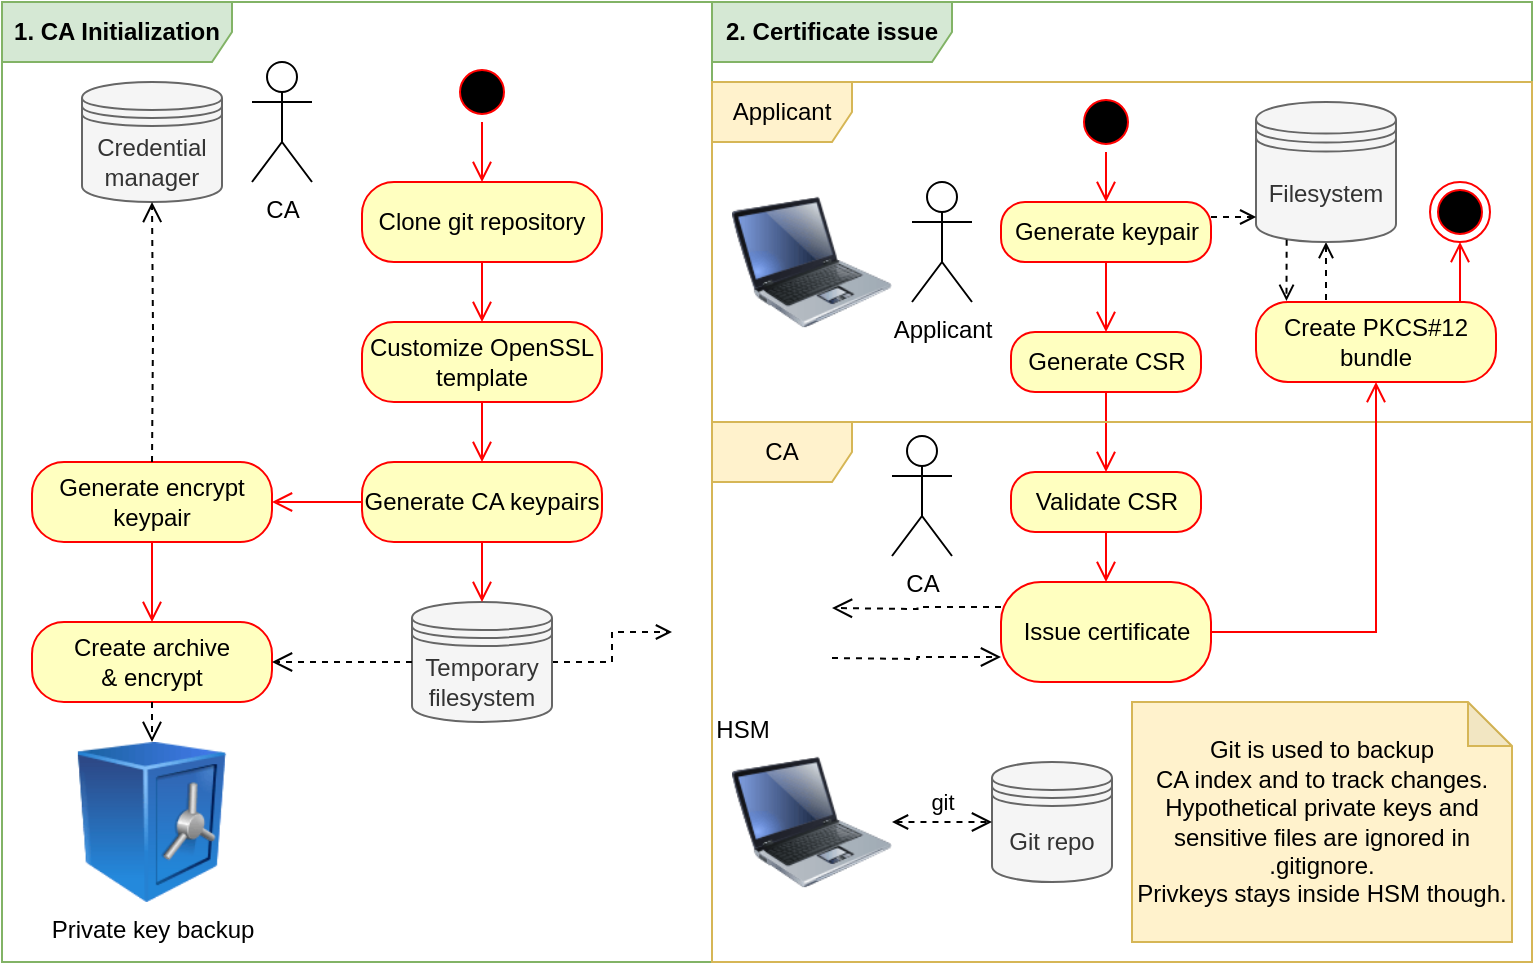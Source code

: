 <mxfile version="22.0.2" type="device">
  <diagram name="Stránka-1" id="wUL4Im43vhcqDSN6cocj">
    <mxGraphModel dx="880" dy="444" grid="1" gridSize="10" guides="1" tooltips="1" connect="1" arrows="1" fold="1" page="1" pageScale="1" pageWidth="827" pageHeight="1169" background="#ffffff" math="0" shadow="0">
      <root>
        <mxCell id="0" />
        <mxCell id="1" parent="0" />
        <mxCell id="LaXR58Pfmp0eDh65b5v8-32" value="1. CA Initialization" style="shape=umlFrame;whiteSpace=wrap;html=1;pointerEvents=0;width=115;height=30;fontStyle=1;fillColor=#d5e8d4;strokeColor=#82b366;" parent="1" vertex="1">
          <mxGeometry x="65" y="20" width="355" height="480" as="geometry" />
        </mxCell>
        <mxCell id="LaXR58Pfmp0eDh65b5v8-2" value="" style="edgeStyle=orthogonalEdgeStyle;html=1;verticalAlign=bottom;endArrow=open;endSize=8;strokeColor=#ff0000;rounded=0;entryX=0.5;entryY=0;entryDx=0;entryDy=0;exitX=0.5;exitY=1;exitDx=0;exitDy=0;" parent="1" source="LaXR58Pfmp0eDh65b5v8-7" target="LaXR58Pfmp0eDh65b5v8-3" edge="1">
          <mxGeometry relative="1" as="geometry">
            <mxPoint x="305" y="140" as="targetPoint" />
          </mxGeometry>
        </mxCell>
        <mxCell id="LaXR58Pfmp0eDh65b5v8-3" value="Customize OpenSSL template" style="rounded=1;whiteSpace=wrap;html=1;arcSize=40;fontColor=#000000;fillColor=#ffffc0;strokeColor=#ff0000;" parent="1" vertex="1">
          <mxGeometry x="245" y="180" width="120" height="40" as="geometry" />
        </mxCell>
        <mxCell id="LaXR58Pfmp0eDh65b5v8-4" value="" style="edgeStyle=orthogonalEdgeStyle;html=1;verticalAlign=bottom;endArrow=open;endSize=8;strokeColor=#ff0000;rounded=0;entryX=0.5;entryY=0;entryDx=0;entryDy=0;" parent="1" source="LaXR58Pfmp0eDh65b5v8-3" target="LaXR58Pfmp0eDh65b5v8-5" edge="1">
          <mxGeometry relative="1" as="geometry">
            <mxPoint x="305" y="240" as="targetPoint" />
          </mxGeometry>
        </mxCell>
        <mxCell id="LaXR58Pfmp0eDh65b5v8-5" value="Generate CA keypairs" style="rounded=1;whiteSpace=wrap;html=1;arcSize=40;fontColor=#000000;fillColor=#ffffc0;strokeColor=#ff0000;" parent="1" vertex="1">
          <mxGeometry x="245" y="250" width="120" height="40" as="geometry" />
        </mxCell>
        <mxCell id="LaXR58Pfmp0eDh65b5v8-31" style="edgeStyle=orthogonalEdgeStyle;rounded=0;orthogonalLoop=1;jettySize=auto;html=1;entryX=0;entryY=0.5;entryDx=0;entryDy=0;dashed=1;endArrow=open;endFill=0;" parent="1" source="LaXR58Pfmp0eDh65b5v8-6" target="LaXR58Pfmp0eDh65b5v8-30" edge="1">
          <mxGeometry relative="1" as="geometry" />
        </mxCell>
        <mxCell id="LaXR58Pfmp0eDh65b5v8-6" value="&lt;div&gt;Temporary&lt;/div&gt;filesystem" style="shape=datastore;whiteSpace=wrap;html=1;fillColor=#f5f5f5;fontColor=#333333;strokeColor=#666666;" parent="1" vertex="1">
          <mxGeometry x="270" y="320" width="70" height="60" as="geometry" />
        </mxCell>
        <mxCell id="LaXR58Pfmp0eDh65b5v8-7" value="Clone git repository" style="rounded=1;whiteSpace=wrap;html=1;arcSize=40;fontColor=#000000;fillColor=#ffffc0;strokeColor=#ff0000;" parent="1" vertex="1">
          <mxGeometry x="245" y="110" width="120" height="40" as="geometry" />
        </mxCell>
        <mxCell id="LaXR58Pfmp0eDh65b5v8-9" value="" style="edgeStyle=orthogonalEdgeStyle;html=1;verticalAlign=bottom;endArrow=open;endSize=8;strokeColor=#ff0000;rounded=0;entryX=0.5;entryY=0;entryDx=0;entryDy=0;exitX=0.5;exitY=1;exitDx=0;exitDy=0;" parent="1" source="LaXR58Pfmp0eDh65b5v8-5" target="LaXR58Pfmp0eDh65b5v8-6" edge="1">
          <mxGeometry relative="1" as="geometry">
            <mxPoint x="315" y="260" as="targetPoint" />
            <mxPoint x="315" y="230" as="sourcePoint" />
          </mxGeometry>
        </mxCell>
        <mxCell id="LaXR58Pfmp0eDh65b5v8-10" value="" style="ellipse;html=1;shape=startState;fillColor=#000000;strokeColor=#ff0000;" parent="1" vertex="1">
          <mxGeometry x="290" y="50" width="30" height="30" as="geometry" />
        </mxCell>
        <mxCell id="LaXR58Pfmp0eDh65b5v8-11" value="" style="edgeStyle=orthogonalEdgeStyle;html=1;verticalAlign=bottom;endArrow=open;endSize=8;strokeColor=#ff0000;rounded=0;entryX=0.5;entryY=0;entryDx=0;entryDy=0;" parent="1" source="LaXR58Pfmp0eDh65b5v8-10" target="LaXR58Pfmp0eDh65b5v8-7" edge="1">
          <mxGeometry relative="1" as="geometry">
            <mxPoint x="305" y="140" as="targetPoint" />
          </mxGeometry>
        </mxCell>
        <mxCell id="LaXR58Pfmp0eDh65b5v8-20" value="Generate encrypt keypair" style="rounded=1;whiteSpace=wrap;html=1;arcSize=40;fontColor=#000000;fillColor=#ffffc0;strokeColor=#ff0000;" parent="1" vertex="1">
          <mxGeometry x="80" y="250" width="120" height="40" as="geometry" />
        </mxCell>
        <mxCell id="LaXR58Pfmp0eDh65b5v8-22" value="Create archive &lt;br&gt;&amp;amp; encrypt" style="rounded=1;whiteSpace=wrap;html=1;arcSize=40;fontColor=#000000;fillColor=#ffffc0;strokeColor=#ff0000;" parent="1" vertex="1">
          <mxGeometry x="80" y="330" width="120" height="40" as="geometry" />
        </mxCell>
        <mxCell id="LaXR58Pfmp0eDh65b5v8-23" value="" style="edgeStyle=orthogonalEdgeStyle;html=1;verticalAlign=bottom;endArrow=open;endSize=8;strokeColor=#000000;rounded=0;entryX=1;entryY=0.5;entryDx=0;entryDy=0;exitX=0;exitY=0.5;exitDx=0;exitDy=0;dashed=1;" parent="1" source="LaXR58Pfmp0eDh65b5v8-6" target="LaXR58Pfmp0eDh65b5v8-22" edge="1">
          <mxGeometry relative="1" as="geometry">
            <mxPoint x="315" y="330" as="targetPoint" />
            <mxPoint x="315" y="300" as="sourcePoint" />
          </mxGeometry>
        </mxCell>
        <mxCell id="LaXR58Pfmp0eDh65b5v8-24" value="" style="edgeStyle=orthogonalEdgeStyle;html=1;verticalAlign=bottom;endArrow=open;endSize=8;strokeColor=#ff0000;rounded=0;entryX=1;entryY=0.5;entryDx=0;entryDy=0;exitX=0;exitY=0.5;exitDx=0;exitDy=0;" parent="1" source="LaXR58Pfmp0eDh65b5v8-5" target="LaXR58Pfmp0eDh65b5v8-20" edge="1">
          <mxGeometry relative="1" as="geometry">
            <mxPoint x="210" y="360" as="targetPoint" />
            <mxPoint x="280" y="360" as="sourcePoint" />
          </mxGeometry>
        </mxCell>
        <mxCell id="LaXR58Pfmp0eDh65b5v8-25" value="" style="edgeStyle=orthogonalEdgeStyle;html=1;verticalAlign=bottom;endArrow=open;endSize=8;strokeColor=#ff0000;rounded=0;entryX=0.5;entryY=0;entryDx=0;entryDy=0;exitX=0.5;exitY=1;exitDx=0;exitDy=0;" parent="1" source="LaXR58Pfmp0eDh65b5v8-20" target="LaXR58Pfmp0eDh65b5v8-22" edge="1">
          <mxGeometry relative="1" as="geometry">
            <mxPoint x="210" y="280" as="targetPoint" />
            <mxPoint x="255" y="280" as="sourcePoint" />
          </mxGeometry>
        </mxCell>
        <mxCell id="LaXR58Pfmp0eDh65b5v8-27" value="" style="edgeStyle=orthogonalEdgeStyle;html=1;verticalAlign=bottom;endArrow=open;endSize=8;strokeColor=#000000;rounded=0;exitX=0.5;exitY=1;exitDx=0;exitDy=0;dashed=1;entryX=0.5;entryY=0;entryDx=0;entryDy=0;" parent="1" source="LaXR58Pfmp0eDh65b5v8-22" target="LaXR58Pfmp0eDh65b5v8-29" edge="1">
          <mxGeometry relative="1" as="geometry">
            <mxPoint x="140" y="420" as="targetPoint" />
            <mxPoint x="280" y="360" as="sourcePoint" />
          </mxGeometry>
        </mxCell>
        <mxCell id="LaXR58Pfmp0eDh65b5v8-29" value="Private key backup" style="image;html=1;image=img/lib/clip_art/finance/Safe_128x128.png" parent="1" vertex="1">
          <mxGeometry x="100" y="390" width="80" height="80" as="geometry" />
        </mxCell>
        <mxCell id="LaXR58Pfmp0eDh65b5v8-33" value="2. Certificate issue" style="shape=umlFrame;whiteSpace=wrap;html=1;pointerEvents=0;width=120;height=30;fontStyle=1;fillColor=#d5e8d4;strokeColor=#82b366;" parent="1" vertex="1">
          <mxGeometry x="420" y="20" width="410" height="480" as="geometry" />
        </mxCell>
        <mxCell id="LaXR58Pfmp0eDh65b5v8-36" value="" style="image;html=1;image=img/lib/clip_art/computers/Laptop_128x128.png" parent="1" vertex="1">
          <mxGeometry x="430" y="110" width="80" height="80" as="geometry" />
        </mxCell>
        <mxCell id="LaXR58Pfmp0eDh65b5v8-37" value="" style="ellipse;html=1;shape=startState;fillColor=#000000;strokeColor=#ff0000;" parent="1" vertex="1">
          <mxGeometry x="602" y="65" width="30" height="30" as="geometry" />
        </mxCell>
        <mxCell id="LaXR58Pfmp0eDh65b5v8-38" value="" style="edgeStyle=orthogonalEdgeStyle;html=1;verticalAlign=bottom;endArrow=open;endSize=8;strokeColor=#ff0000;rounded=0;entryX=0.5;entryY=0;entryDx=0;entryDy=0;" parent="1" source="LaXR58Pfmp0eDh65b5v8-37" target="LaXR58Pfmp0eDh65b5v8-57" edge="1">
          <mxGeometry relative="1" as="geometry">
            <mxPoint x="667" y="170" as="targetPoint" />
            <mxPoint x="617" y="95" as="sourcePoint" />
          </mxGeometry>
        </mxCell>
        <mxCell id="LaXR58Pfmp0eDh65b5v8-39" value="Generate CSR" style="rounded=1;whiteSpace=wrap;html=1;arcSize=40;fontColor=#000000;fillColor=#ffffc0;strokeColor=#ff0000;" parent="1" vertex="1">
          <mxGeometry x="569.5" y="185" width="95" height="30" as="geometry" />
        </mxCell>
        <mxCell id="LaXR58Pfmp0eDh65b5v8-40" value="Applicant" style="shape=umlActor;verticalLabelPosition=bottom;verticalAlign=top;html=1;" parent="1" vertex="1">
          <mxGeometry x="520" y="110" width="30" height="60" as="geometry" />
        </mxCell>
        <mxCell id="LaXR58Pfmp0eDh65b5v8-46" value="CA" style="shape=umlActor;verticalLabelPosition=bottom;verticalAlign=top;html=1;" parent="1" vertex="1">
          <mxGeometry x="190" y="50" width="30" height="60" as="geometry" />
        </mxCell>
        <mxCell id="LaXR58Pfmp0eDh65b5v8-47" value="Applicant" style="shape=umlFrame;whiteSpace=wrap;html=1;pointerEvents=0;width=70;height=30;fillColor=#fff2cc;strokeColor=#d6b656;" parent="1" vertex="1">
          <mxGeometry x="420" y="60" width="410" height="170" as="geometry" />
        </mxCell>
        <mxCell id="LaXR58Pfmp0eDh65b5v8-48" value="Validate CSR" style="rounded=1;whiteSpace=wrap;html=1;arcSize=40;fontColor=#000000;fillColor=#ffffc0;strokeColor=#ff0000;" parent="1" vertex="1">
          <mxGeometry x="569.5" y="255" width="95" height="30" as="geometry" />
        </mxCell>
        <mxCell id="LaXR58Pfmp0eDh65b5v8-49" value="" style="edgeStyle=orthogonalEdgeStyle;html=1;verticalAlign=bottom;endArrow=open;endSize=8;strokeColor=#ff0000;rounded=0;entryX=0.5;entryY=0;entryDx=0;entryDy=0;exitX=0.5;exitY=1;exitDx=0;exitDy=0;" parent="1" source="LaXR58Pfmp0eDh65b5v8-39" target="LaXR58Pfmp0eDh65b5v8-48" edge="1">
          <mxGeometry relative="1" as="geometry">
            <mxPoint x="627" y="240" as="targetPoint" />
            <mxPoint x="627" y="210" as="sourcePoint" />
          </mxGeometry>
        </mxCell>
        <mxCell id="LaXR58Pfmp0eDh65b5v8-50" value="Issue certificate" style="rounded=1;whiteSpace=wrap;html=1;arcSize=40;fontColor=#000000;fillColor=#ffffc0;strokeColor=#ff0000;" parent="1" vertex="1">
          <mxGeometry x="564.5" y="310" width="105" height="50" as="geometry" />
        </mxCell>
        <mxCell id="LaXR58Pfmp0eDh65b5v8-51" value="" style="edgeStyle=orthogonalEdgeStyle;html=1;verticalAlign=bottom;endArrow=open;endSize=8;strokeColor=#ff0000;rounded=0;entryX=0.5;entryY=0;entryDx=0;entryDy=0;exitX=0.5;exitY=1;exitDx=0;exitDy=0;" parent="1" source="LaXR58Pfmp0eDh65b5v8-48" target="LaXR58Pfmp0eDh65b5v8-50" edge="1">
          <mxGeometry relative="1" as="geometry">
            <mxPoint x="627" y="260" as="targetPoint" />
            <mxPoint x="627" y="180" as="sourcePoint" />
          </mxGeometry>
        </mxCell>
        <mxCell id="LaXR58Pfmp0eDh65b5v8-52" value="CA" style="shape=umlFrame;whiteSpace=wrap;html=1;pointerEvents=0;width=70;height=30;fillColor=#fff2cc;strokeColor=#d6b656;" parent="1" vertex="1">
          <mxGeometry x="420" y="230" width="410" height="270" as="geometry" />
        </mxCell>
        <mxCell id="LaXR58Pfmp0eDh65b5v8-53" value="Credential&lt;br&gt;manager" style="shape=datastore;whiteSpace=wrap;html=1;fillColor=#f5f5f5;fontColor=#333333;strokeColor=#666666;" parent="1" vertex="1">
          <mxGeometry x="105" y="60" width="70" height="60" as="geometry" />
        </mxCell>
        <mxCell id="LaXR58Pfmp0eDh65b5v8-54" value="" style="edgeStyle=orthogonalEdgeStyle;html=1;verticalAlign=bottom;endArrow=open;endSize=8;strokeColor=#000000;rounded=0;entryX=0.5;entryY=1;entryDx=0;entryDy=0;dashed=1;" parent="1" target="LaXR58Pfmp0eDh65b5v8-53" edge="1">
          <mxGeometry relative="1" as="geometry">
            <mxPoint x="210" y="360" as="targetPoint" />
            <mxPoint x="140" y="250" as="sourcePoint" />
          </mxGeometry>
        </mxCell>
        <mxCell id="LaXR58Pfmp0eDh65b5v8-57" value="Generate keypair" style="rounded=1;whiteSpace=wrap;html=1;arcSize=40;fontColor=#000000;fillColor=#ffffc0;strokeColor=#ff0000;" parent="1" vertex="1">
          <mxGeometry x="564.5" y="120" width="105" height="30" as="geometry" />
        </mxCell>
        <mxCell id="LaXR58Pfmp0eDh65b5v8-58" value="" style="edgeStyle=orthogonalEdgeStyle;html=1;verticalAlign=bottom;endArrow=open;endSize=8;strokeColor=#ff0000;rounded=0;entryX=0.5;entryY=0;entryDx=0;entryDy=0;" parent="1" source="LaXR58Pfmp0eDh65b5v8-57" target="LaXR58Pfmp0eDh65b5v8-39" edge="1">
          <mxGeometry relative="1" as="geometry">
            <mxPoint x="627" y="120" as="targetPoint" />
            <mxPoint x="627" y="105" as="sourcePoint" />
          </mxGeometry>
        </mxCell>
        <mxCell id="LaXR58Pfmp0eDh65b5v8-65" style="edgeStyle=orthogonalEdgeStyle;rounded=0;orthogonalLoop=1;jettySize=auto;html=1;entryX=0.5;entryY=1;entryDx=0;entryDy=0;dashed=1;exitX=0.25;exitY=0;exitDx=0;exitDy=0;endArrow=open;endFill=0;" parent="1" source="LaXR58Pfmp0eDh65b5v8-59" target="LaXR58Pfmp0eDh65b5v8-62" edge="1">
          <mxGeometry relative="1" as="geometry">
            <Array as="points" />
          </mxGeometry>
        </mxCell>
        <mxCell id="LaXR58Pfmp0eDh65b5v8-59" value="Create PKCS#12 bundle" style="rounded=1;whiteSpace=wrap;html=1;arcSize=40;fontColor=#000000;fillColor=#ffffc0;strokeColor=#ff0000;" parent="1" vertex="1">
          <mxGeometry x="692" y="170" width="120" height="40" as="geometry" />
        </mxCell>
        <mxCell id="LaXR58Pfmp0eDh65b5v8-61" value="" style="edgeStyle=orthogonalEdgeStyle;html=1;verticalAlign=bottom;endArrow=open;endSize=8;strokeColor=#ff0000;rounded=0;entryX=0.5;entryY=1;entryDx=0;entryDy=0;exitX=1;exitY=0.5;exitDx=0;exitDy=0;" parent="1" source="LaXR58Pfmp0eDh65b5v8-50" target="LaXR58Pfmp0eDh65b5v8-59" edge="1">
          <mxGeometry relative="1" as="geometry">
            <mxPoint x="627" y="335" as="targetPoint" />
            <mxPoint x="627" y="270" as="sourcePoint" />
          </mxGeometry>
        </mxCell>
        <mxCell id="LaXR58Pfmp0eDh65b5v8-30" value="HSM" style="shape=image;html=1;verticalAlign=top;verticalLabelPosition=bottom;labelBackgroundColor=#ffffff;imageAspect=0;aspect=fixed;image=https://cdn1.iconfinder.com/data/icons/CrystalClear/128x128/devices/usbpendrive_unmount.png" parent="1" vertex="1">
          <mxGeometry x="400" y="300" width="70" height="70" as="geometry" />
        </mxCell>
        <mxCell id="LaXR58Pfmp0eDh65b5v8-45" value="" style="image;html=1;image=img/lib/clip_art/computers/Laptop_128x128.png;flipH=0;" parent="1" vertex="1">
          <mxGeometry x="430" y="387.5" width="80" height="85" as="geometry" />
        </mxCell>
        <mxCell id="LaXR58Pfmp0eDh65b5v8-62" value="Filesystem" style="shape=datastore;whiteSpace=wrap;html=1;fillColor=#f5f5f5;fontColor=#333333;strokeColor=#666666;" parent="1" vertex="1">
          <mxGeometry x="692" y="70" width="70" height="70" as="geometry" />
        </mxCell>
        <mxCell id="LaXR58Pfmp0eDh65b5v8-42" value="CA" style="shape=umlActor;verticalLabelPosition=bottom;verticalAlign=top;html=1;" parent="1" vertex="1">
          <mxGeometry x="510" y="237" width="30" height="60" as="geometry" />
        </mxCell>
        <mxCell id="Ks9rjnm4GCQIyJHjXV6P-1" value="" style="ellipse;html=1;shape=endState;fillColor=#000000;strokeColor=#ff0000;" parent="1" vertex="1">
          <mxGeometry x="779" y="110" width="30" height="30" as="geometry" />
        </mxCell>
        <mxCell id="Ks9rjnm4GCQIyJHjXV6P-2" value="" style="edgeStyle=orthogonalEdgeStyle;html=1;verticalAlign=bottom;endArrow=open;endSize=8;strokeColor=#ff0000;rounded=0;exitX=0.85;exitY=0.003;exitDx=0;exitDy=0;exitPerimeter=0;" parent="1" source="LaXR58Pfmp0eDh65b5v8-59" target="Ks9rjnm4GCQIyJHjXV6P-1" edge="1">
          <mxGeometry relative="1" as="geometry">
            <mxPoint x="762" y="220" as="targetPoint" />
            <mxPoint x="680" y="440" as="sourcePoint" />
          </mxGeometry>
        </mxCell>
        <mxCell id="Ks9rjnm4GCQIyJHjXV6P-3" style="edgeStyle=orthogonalEdgeStyle;rounded=0;orthogonalLoop=1;jettySize=auto;html=1;entryX=0.001;entryY=0.824;entryDx=0;entryDy=0;dashed=1;exitX=1;exitY=0.25;exitDx=0;exitDy=0;entryPerimeter=0;endArrow=open;endFill=0;" parent="1" source="LaXR58Pfmp0eDh65b5v8-57" target="LaXR58Pfmp0eDh65b5v8-62" edge="1">
          <mxGeometry relative="1" as="geometry">
            <Array as="points" />
            <mxPoint x="732" y="180" as="sourcePoint" />
            <mxPoint x="737" y="150" as="targetPoint" />
          </mxGeometry>
        </mxCell>
        <mxCell id="Ks9rjnm4GCQIyJHjXV6P-4" style="edgeStyle=orthogonalEdgeStyle;rounded=0;orthogonalLoop=1;jettySize=auto;html=1;entryX=0.127;entryY=-0.014;entryDx=0;entryDy=0;dashed=1;exitX=0.219;exitY=0.984;exitDx=0;exitDy=0;entryPerimeter=0;exitPerimeter=0;endArrow=open;endFill=0;" parent="1" source="LaXR58Pfmp0eDh65b5v8-62" target="LaXR58Pfmp0eDh65b5v8-59" edge="1">
          <mxGeometry relative="1" as="geometry">
            <Array as="points" />
            <mxPoint x="680" y="138" as="sourcePoint" />
            <mxPoint x="702" y="138" as="targetPoint" />
          </mxGeometry>
        </mxCell>
        <mxCell id="PXRJpFJOjexLMDzxuJaX-1" value="&lt;div&gt;Git repo&lt;/div&gt;" style="shape=datastore;whiteSpace=wrap;html=1;fillColor=#f5f5f5;fontColor=#333333;strokeColor=#666666;" vertex="1" parent="1">
          <mxGeometry x="560" y="400" width="60" height="60" as="geometry" />
        </mxCell>
        <mxCell id="PXRJpFJOjexLMDzxuJaX-2" value="&lt;br&gt;Git is used to backup &lt;br&gt;CA index and to track changes.&lt;br&gt;&lt;div&gt;Hypothetical private keys and sensitive files are ignored in .gitignore.&lt;br&gt;Privkeys stays inside HSM though.&lt;br&gt;&lt;/div&gt;&lt;div&gt;&lt;br&gt;&lt;/div&gt;" style="shape=note;whiteSpace=wrap;html=1;backgroundOutline=1;darkOpacity=0.05;size=22;fillColor=#fff2cc;strokeColor=#d6b656;" vertex="1" parent="1">
          <mxGeometry x="630" y="370" width="190" height="120" as="geometry" />
        </mxCell>
        <mxCell id="PXRJpFJOjexLMDzxuJaX-5" value="" style="edgeStyle=orthogonalEdgeStyle;html=1;verticalAlign=bottom;endArrow=open;endSize=8;strokeColor=#000000;rounded=0;exitX=0;exitY=0.25;exitDx=0;exitDy=0;dashed=1;" edge="1" parent="1" source="LaXR58Pfmp0eDh65b5v8-50">
          <mxGeometry relative="1" as="geometry">
            <mxPoint x="480" y="323" as="targetPoint" />
            <mxPoint x="280" y="360" as="sourcePoint" />
          </mxGeometry>
        </mxCell>
        <mxCell id="PXRJpFJOjexLMDzxuJaX-6" value="" style="edgeStyle=orthogonalEdgeStyle;html=1;verticalAlign=bottom;endArrow=open;endSize=8;strokeColor=#000000;rounded=0;entryX=0;entryY=0.75;entryDx=0;entryDy=0;dashed=1;" edge="1" parent="1" target="LaXR58Pfmp0eDh65b5v8-50">
          <mxGeometry relative="1" as="geometry">
            <mxPoint x="480" y="328" as="targetPoint" />
            <mxPoint x="480" y="348" as="sourcePoint" />
          </mxGeometry>
        </mxCell>
        <mxCell id="PXRJpFJOjexLMDzxuJaX-7" value="" style="edgeStyle=orthogonalEdgeStyle;html=1;verticalAlign=bottom;endArrow=open;endSize=8;strokeColor=#000000;rounded=0;entryX=0;entryY=0.5;entryDx=0;entryDy=0;dashed=1;exitX=1;exitY=0.5;exitDx=0;exitDy=0;startArrow=open;startFill=0;" edge="1" parent="1" source="LaXR58Pfmp0eDh65b5v8-45" target="PXRJpFJOjexLMDzxuJaX-1">
          <mxGeometry relative="1" as="geometry">
            <mxPoint x="580" y="358" as="targetPoint" />
            <mxPoint x="490" y="358" as="sourcePoint" />
          </mxGeometry>
        </mxCell>
        <mxCell id="PXRJpFJOjexLMDzxuJaX-9" value="git" style="edgeLabel;html=1;align=center;verticalAlign=middle;resizable=0;points=[];" vertex="1" connectable="0" parent="PXRJpFJOjexLMDzxuJaX-7">
          <mxGeometry y="-3" relative="1" as="geometry">
            <mxPoint y="-13" as="offset" />
          </mxGeometry>
        </mxCell>
      </root>
    </mxGraphModel>
  </diagram>
</mxfile>
